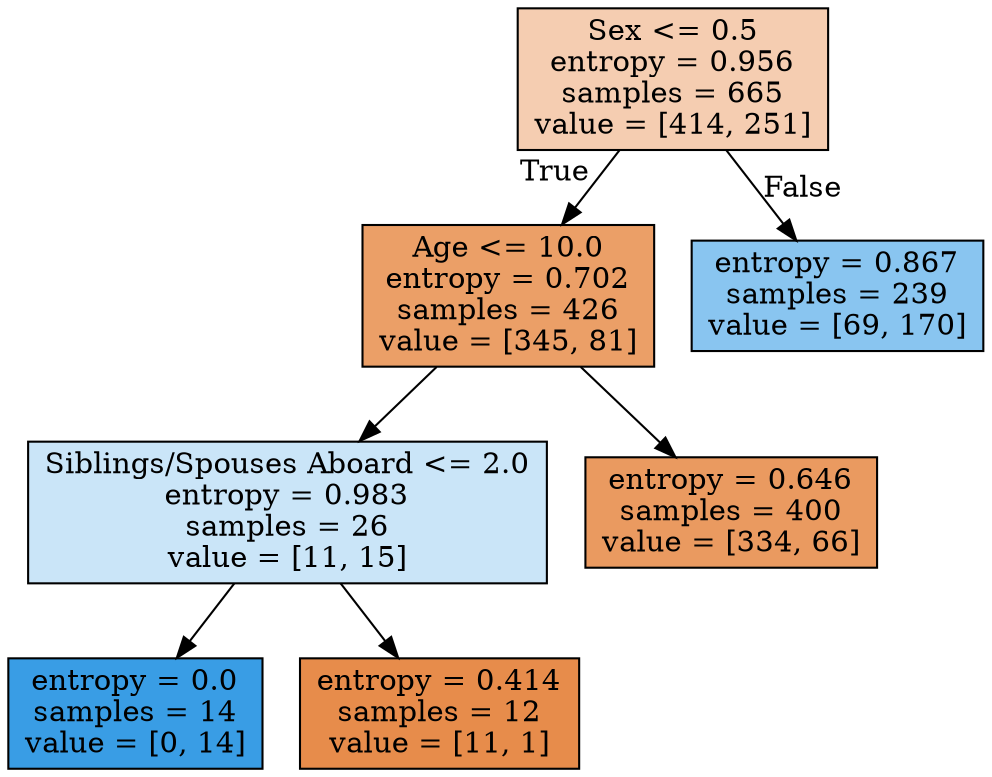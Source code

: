digraph Tree {
node [shape=box, style="filled", color="black"] ;
0 [label="Sex <= 0.5\nentropy = 0.956\nsamples = 665\nvalue = [414, 251]", fillcolor="#f5cdb1"] ;
1 [label="Age <= 10.0\nentropy = 0.702\nsamples = 426\nvalue = [345, 81]", fillcolor="#eb9f67"] ;
0 -> 1 [labeldistance=2.5, labelangle=45, headlabel="True"] ;
3 [label="Siblings/Spouses Aboard <= 2.0\nentropy = 0.983\nsamples = 26\nvalue = [11, 15]", fillcolor="#cae5f8"] ;
1 -> 3 ;
5 [label="entropy = 0.0\nsamples = 14\nvalue = [0, 14]", fillcolor="#399de5"] ;
3 -> 5 ;
6 [label="entropy = 0.414\nsamples = 12\nvalue = [11, 1]", fillcolor="#e78c4b"] ;
3 -> 6 ;
4 [label="entropy = 0.646\nsamples = 400\nvalue = [334, 66]", fillcolor="#ea9a60"] ;
1 -> 4 ;
2 [label="entropy = 0.867\nsamples = 239\nvalue = [69, 170]", fillcolor="#89c5f0"] ;
0 -> 2 [labeldistance=2.5, labelangle=-45, headlabel="False"] ;
}